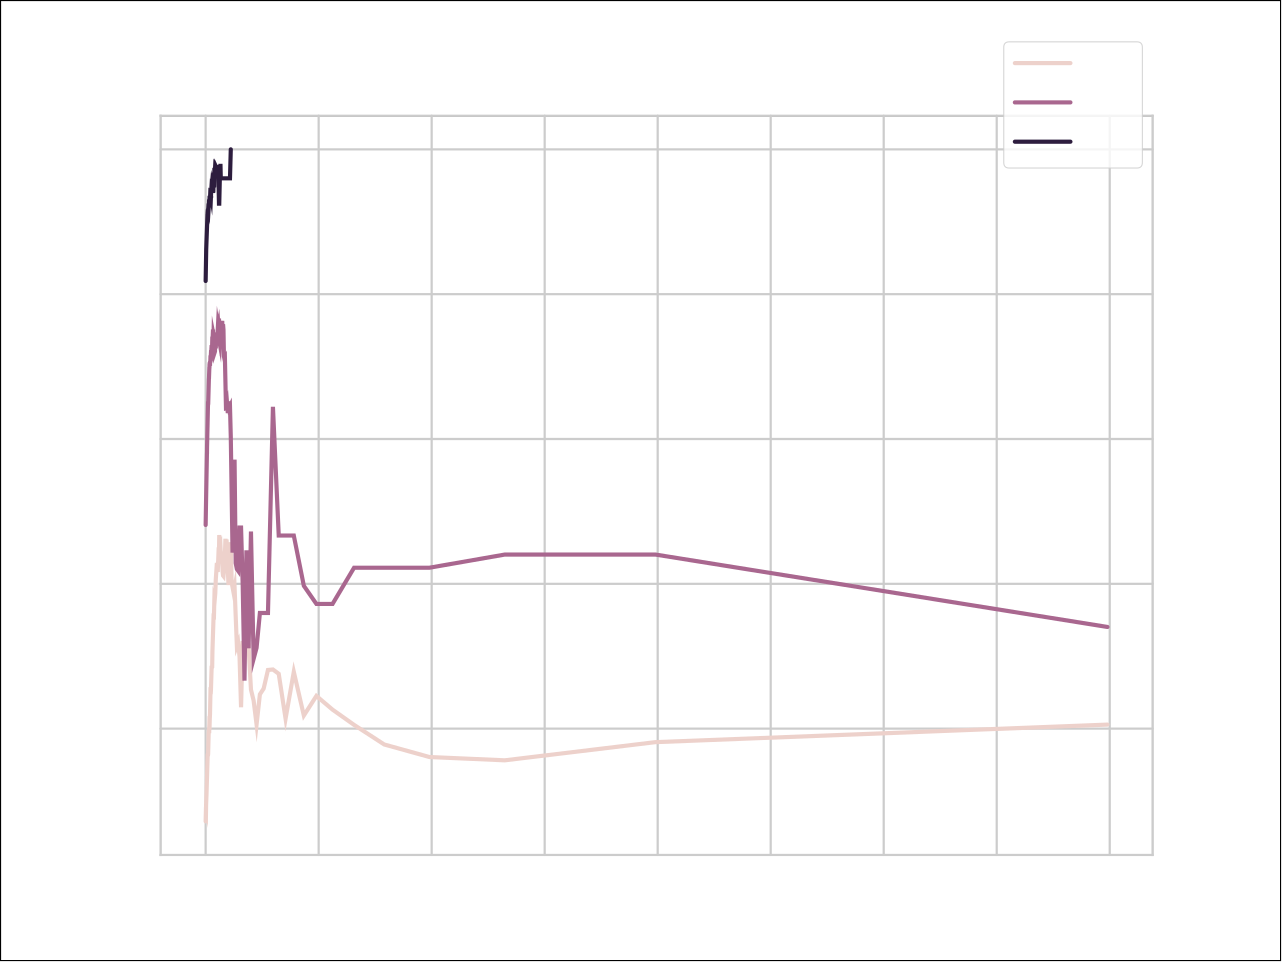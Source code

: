 <?xml version="1.0"?>
<!DOCTYPE ipe SYSTEM "ipe.dtd">
<ipe version="70212" creator="svgtoipe 20191210">
<ipestyle>
<layout paper="460 345" frame="460 345" origin="0 0" crop="no"/>
<opacity name="10%" value="0.10"/>
<opacity name="20%" value="0.20"/>
<opacity name="30%" value="0.30"/>
<opacity name="40%" value="0.40"/>
<opacity name="50%" value="0.50"/>
<opacity name="60%" value="0.60"/>
<opacity name="70%" value="0.70"/>
<opacity name="80%" value="0.80"/>
<opacity name="90%" value="0.90"/>
<pathstyle cap="0" join="0" fillrule="wind"/>
</ipestyle>
<page>
<group matrix="1 0 0 -1 0 345.6">
<group>
<group>
<path>
0 345.6 m
460.8 345.6 l
460.8 0 l
0 0 l
h
</path>
</group>
<group>
<group>
<path>
57.6 307.584 m
414.72 307.584 l
414.72 41.472 l
57.6 41.472 l
h
</path>
</group>
<group>
<group>
<group>
<path stroke="0.8 0.8 0.8" pen="0.8" cap="1">
73.8327 307.584 m
73.8327 41.472 l
</path>
</group>
<group>
<group matrix="0.1 0 0 -0.1 71.0523 321.742">
</group>
</group>
</group>
<group>
<group>
<path stroke="0.8 0.8 0.8" pen="0.8" cap="1">
114.516 307.584 m
114.516 41.472 l
</path>
</group>
<group>
<group matrix="0.1 0 0 -0.1 108.955 321.742">
</group>
</group>
</group>
<group>
<group>
<path stroke="0.8 0.8 0.8" pen="0.8" cap="1">
155.2 307.584 m
155.2 41.472 l
</path>
</group>
<group>
<group matrix="0.1 0 0 -0.1 146.858 321.742">
</group>
</group>
</group>
<group>
<group>
<path stroke="0.8 0.8 0.8" pen="0.8" cap="1">
195.883 307.584 m
195.883 41.472 l
</path>
</group>
<group>
<group matrix="0.1 0 0 -0.1 187.542 321.742">
</group>
</group>
</group>
<group>
<group>
<path stroke="0.8 0.8 0.8" pen="0.8" cap="1">
236.567 307.584 m
236.567 41.472 l
</path>
</group>
<group>
<group matrix="0.1 0 0 -0.1 228.225 321.742">
</group>
</group>
</group>
<group>
<group>
<path stroke="0.8 0.8 0.8" pen="0.8" cap="1">
277.25 307.584 m
277.25 41.472 l
</path>
</group>
<group>
<group matrix="0.1 0 0 -0.1 268.909 321.742">
</group>
</group>
</group>
<group>
<group>
<path stroke="0.8 0.8 0.8" pen="0.8" cap="1">
317.934 307.584 m
317.934 41.472 l
</path>
</group>
<group>
<group matrix="0.1 0 0 -0.1 309.592 321.742">
</group>
</group>
</group>
<group>
<group>
<path stroke="0.8 0.8 0.8" pen="0.8" cap="1">
358.617 307.584 m
358.617 41.472 l
</path>
</group>
<group>
<group matrix="0.1 0 0 -0.1 350.276 321.742">
</group>
</group>
</group>
<group>
<group>
<path stroke="0.8 0.8 0.8" pen="0.8" cap="1">
399.301 307.584 m
399.301 41.472 l
</path>
</group>
<group>
<group matrix="0.1 0 0 -0.1 390.96 321.742">
</group>
</group>
</group>
<group>
<group matrix="0.1 0 0 -0.1 219.484 334.887">
</group>
</group>
</group>
<group>
<group>
<group>
<path stroke="0.8 0.8 0.8" pen="0.8" cap="1">
57.6 262.108 m
414.72 262.108 l
</path>
</group>
<group>
<group matrix="0.1 0 0 -0.1 36.7 265.687">
</group>
</group>
</group>
<group>
<group>
<path stroke="0.8 0.8 0.8" pen="0.8" cap="1">
57.6 209.973 m
414.72 209.973 l
</path>
</group>
<group>
<group matrix="0.1 0 0 -0.1 36.7 213.552">
</group>
</group>
</group>
<group>
<group>
<path stroke="0.8 0.8 0.8" pen="0.8" cap="1">
57.6 157.838 m
414.72 157.838 l
</path>
</group>
<group>
<group matrix="0.1 0 0 -0.1 36.7 161.417">
</group>
</group>
</group>
<group>
<group>
<path stroke="0.8 0.8 0.8" pen="0.8" cap="1">
57.6 105.703 m
414.72 105.703 l
</path>
</group>
<group>
<group matrix="0.1 0 0 -0.1 36.7 109.282">
</group>
</group>
</group>
<group>
<group>
<path stroke="0.8 0.8 0.8" pen="0.8" cap="1">
57.6 53.568 m
414.72 53.568 l
</path>
</group>
<group>
<group matrix="0.1 0 0 -0.1 36.7 57.1469">
</group>
</group>
</group>
<group>
<group matrix="6.12323e-18 -0.1 -0.1 -6.12323e-18 30.7125 214.828">
</group>
</group>
</group>
<group>
<path stroke="0.929412 0.819608 0.796078" pen="1.5" cap="1">
73.8327 295.488 m
73.957 290.389 l
73.9652 290.506 l
73.9791 290.579 l
73.9964 289.492 l
74.1186 286.308 l
74.1223 286.405 l
74.5763 271.133 l
74.6303 271.836 l
74.6546 272.01 l
74.6881 271.14 l
74.7142 271.517 l
74.9336 263.183 l
74.9449 263.429 l
74.968 263.328 l
75.0406 262.011 l
75.079 262.401 l
75.1054 263.766 l
75.1463 260.991 l
75.1603 261.221 l
75.1888 259.864 l
75.2793 259.994 l
75.3438 257.68 l
75.3606 258.15 l
75.3775 256.991 l
75.3947 257.243 l
75.6021 247.189 l
75.6438 249.701 l
75.7313 248.352 l
76.005 239.495 l
76.0608 240.466 l
76.0895 239.437 l
76.1188 239.868 l
76.1789 240.245 l
76.2737 234.352 l
76.7176 220.62 l
76.7601 222.824 l
76.8036 222.475 l
76.9404 216.8 l
76.9882 217.02 l
77.3015 213.323 l
77.4775 208.552 l
77.8768 202.445 l
77.9504 205.38 l
78.0263 204.681 l
78.1852 205.712 l
78.5355 196.852 l
78.6306 198.892 l
78.729 192.407 l
78.9367 196.1 l
79.0462 196.632 l
79.16 196.326 l
79.4008 201.561 l
79.5284 202.66 l
79.6613 198.96 l
79.9439 205.629 l
80.0945 207.006 l
80.2517 207.205 l
80.4161 205.297 l
80.5881 198.358 l
80.7683 199.402 l
80.9573 193.751 l
81.1558 197.072 l
81.3644 194.016 l
81.584 201.89 l
81.8155 204.995 l
82.0598 210.402 l
82.3181 206.923 l
82.5917 205.761 l
82.8817 194.986 l
83.1899 209.45 l
83.868 213.09 l
84.2421 211.144 l
85.0734 232.388 l
85.5371 231.129 l
86.0378 236.257 l
86.5802 254.429 l
87.1698 230.561 l
87.8131 234.503 l
88.5175 232.823 l
89.2925 232.477 l
90.149 248.08 l
91.1006 252.006 l
92.1642 260.604 l
93.3608 249.771 l
94.7169 247.684 l
96.2668 240.987 l
98.0551 240.815 l
100.141 242.366 l
102.607 258.522 l
105.566 241.648 l
109.182 257.394 l
113.703 250.334 l
119.515 255.271 l
127.264 260.756 l
138.113 267.813 l
154.386 272.326 l
181.508 273.517 l
235.753 266.969 l
398.487 260.655 l
398.487 260.655 l
</path>
</group>
<group>
<path stroke="0.662745 0.403922 0.560784" pen="1.5" cap="1">
73.8327 188.785 m
73.9906 179.498 l
74.3004 162.725 l
74.3106 163.193 l
74.3421 159.873 l
74.3475 160.159 l
74.6967 144.326 l
74.732 145.309 l
74.7503 145.201 l
75.0036 136.047 l
75.0158 136.22 l
75.0281 135.989 l
75.1745 131.915 l
75.1888 132.383 l
75.2331 130.92 l
75.3438 130.178 l
75.3111 131.297 l
75.3606 130.251 l
75.3947 131.503 l
75.4479 129.754 l
75.4662 130.209 l
75.4847 130.416 l
75.5035 130.168 l
75.5818 127.741 l
75.6228 129.395 l
75.8008 125.851 l
75.6868 129.893 l
75.8248 126.401 l
75.8492 126.968 l
75.8993 125.714 l
75.925 125.715 l
75.9779 124.042 l
76.0327 125.074 l
76.0608 126.331 l
76.1188 126.202 l
76.2415 120.986 l
76.3066 121.586 l
76.3402 121.658 l
76.4815 118.415 l
76.5187 121.959 l
76.5956 120.485 l
76.6354 122.16 l
76.676 120.389 l
76.7176 120.607 l
76.8036 123.706 l
76.8481 122.602 l
76.9404 119.735 l
77.1389 126.472 l
77.1917 126.312 l
77.3015 122.378 l
77.4173 123.268 l
77.4775 125.234 l
77.6031 121.939 l
77.736 123.901 l
78.0263 119.489 l
78.1045 120.276 l
78.2685 116.979 l
78.3546 117.508 l
78.4435 117.004 l
78.5355 118.244 l
78.6306 114.446 l
78.831 123.058 l
78.9367 123.652 l
79.0462 121.247 l
79.16 122.533 l
79.2781 121.905 l
79.4008 122.252 l
79.5284 116.689 l
79.6613 116.419 l
79.7996 115.309 l
79.9439 120.513 l
80.0945 116.525 l
80.2517 118.544 l
80.4161 128.065 l
80.5881 128.95 l
80.7683 128.643 l
81.1558 146.747 l
81.3644 146.68 l
81.584 145.576 l
81.8155 148.526 l
82.0598 144.294 l
82.3181 146.553 l
82.5917 145.989 l
82.8817 156.996 l
83.518 198.745 l
83.868 194.341 l
84.2421 165.261 l
84.6429 202.492 l
85.0734 204.665 l
85.5371 205.309 l
86.0378 189.717 l
86.5802 189.717 l
87.1698 210.137 l
87.8131 244.839 l
88.5175 197.918 l
89.2925 233.19 l
90.149 191.136 l
91.1006 236.992 l
92.1642 233.016 l
93.3608 220.465 l
96.2668 220.465 l
98.0551 146.253 l
100.141 192.595 l
105.566 192.595 l
109.182 210.697 l
113.703 217.214 l
119.515 217.214 l
127.264 204.18 l
154.386 204.18 l
181.508 199.441 l
235.753 199.441 l
398.487 225.508 l
398.487 225.508 l
</path>
</group>
<group>
<path stroke="0.176471 0.117647 0.243137" pen="1.5" cap="1">
73.8327 100.951 m
74.0425 89.1797 l
74.0458 89.2733 l
74.1003 87.6948 l
74.4985 76.8609 l
74.5052 76.9701 l
74.512 77.0318 l
74.5329 76.484 l
74.6303 75.2226 l
74.6546 75.5719 l
74.6712 75.5416 l
74.6881 75.8497 l
74.7411 74.8324 l
74.7503 75.2761 l
74.8896 73.1767 l
74.7879 75.5046 l
74.9113 73.36 l
74.9564 73.3117 l
74.9336 73.3854 l
74.968 73.3216 l
74.9916 73.4812 l
75.0158 73.0944 l
75.066 71.6043 l
75.1325 72.4391 l
75.1603 72.931 l
75.2034 71.606 l
75.2637 70.302 l
75.3273 70.8899 l
75.3606 71.907 l
75.4299 70.7199 l
75.5035 68.9982 l
75.5818 69.0747 l
75.6228 70.3916 l
75.6868 69.8321 l
75.7541 70.2365 l
75.874 67.4192 l
75.8993 67.5948 l
75.925 67.1905 l
75.9779 67.3173 l
76.0895 66.1217 l
76.1188 66.2697 l
76.1486 66.1074 l
76.3066 68.5025 l
76.4094 68.4435 l
76.445 69.2381 l
76.5187 68.4017 l
76.5568 68.622 l
76.5956 69.1399 l
76.7176 63.88 l
76.8036 64.7863 l
76.8481 67.2033 l
76.8937 66.9025 l
76.9882 60.3021 l
77.0372 60.9143 l
77.0874 60.2034 l
77.1389 60.8669 l
77.1917 60.8669 l
77.2459 59.8242 l
77.3015 59.9401 l
77.4173 60.7366 l
77.4775 60.7366 l
77.5394 59.759 l
77.6031 59.8987 l
77.736 60.9538 l
77.8054 59.216 l
77.9504 62.0399 l
78.0263 63.3433 l
78.1852 62.0399 l
78.2685 62.0399 l
78.3546 60.0849 l
78.6306 73.1186 l
78.729 73.1186 l
78.9367 63.995 l
79.0462 63.995 l
79.16 58.7815 l
79.2781 63.995 l
82.5917 63.995 l
82.8817 53.568 l
82.8817 53.568 l
</path>
</group>
<group>
</group>
<group>
</group>
<group>
</group>
<group>
<path stroke="0.8 0.8 0.8" pen="0.8" cap="2" join="0">
57.6 307.584 m
57.6 41.472 l
</path>
</group>
<group>
<path stroke="0.8 0.8 0.8" pen="0.8" cap="2" join="0">
414.72 307.584 m
414.72 41.472 l
</path>
</group>
<group>
<path stroke="0.8 0.8 0.8" pen="0.8" cap="2" join="0">
57.6 307.584 m
414.72 307.584 l
</path>
</group>
<group>
<path stroke="0.8 0.8 0.8" pen="0.8" cap="2" join="0">
57.6 41.472 m
414.72 41.472 l
</path>
</group>
<group>
<group>
<path stroke="0.8 0.8 0.8" fill="1 1 1" opacity="80%" join="0">
363.152 60.2967 m
409.052 60.2967 l
411.052 60.2967 411.052 58.2967 q
411.052 16.8608 l
411.052 14.8608 409.052 14.8608 q
363.152 14.8608 l
361.152 14.8608 361.152 16.8608 q
361.152 58.2967 l
361.152 60.2967 363.152 60.2967 q
h
</path>
</group>
<group>
<path stroke="0.929412 0.819608 0.796078" pen="1.5" cap="1">
365.152 22.5186 m
385.152 22.5186 l
</path>
</group>
<group>
</group>
<group>
<group matrix="0.1 0 0 -0.1 393.152 26.0186">
</group>
</group>
<group>
<path stroke="0.662745 0.403922 0.560784" pen="1.5" cap="1">
365.152 36.6639 m
385.152 36.6639 l
</path>
</group>
<group>
</group>
<group>
<group matrix="0.1 0 0 -0.1 393.152 40.1639">
</group>
</group>
<group>
<path stroke="0.176471 0.117647 0.243137" pen="1.5" cap="1">
365.152 50.8092 m
385.152 50.8092 l
</path>
</group>
<group>
</group>
<group>
<group matrix="0.1 0 0 -0.1 393.152 54.3092">
</group>
</group>
</group>
</group>
</group>
</group>
</page>
</ipe>
